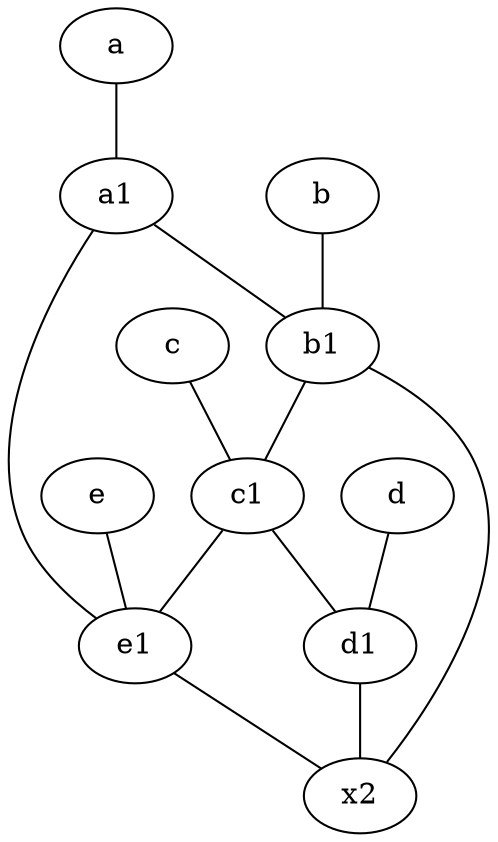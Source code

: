 graph {
	e1 [pos="7,7!"]
	a1 [pos="8,3!"]
	d [pos="2,5!"]
	b1 [pos="9,4!"]
	c1 [pos="4.5,3!"]
	b [pos="10,4!"]
	e [pos="7,9!"]
	c [pos="4.5,2!"]
	a [pos="8,2!"]
	x2
	d1 [pos="3,5!"]
	e1 -- x2
	b1 -- c1
	c1 -- d1
	c1 -- e1
	a1 -- b1
	b1 -- x2
	e -- e1
	b -- b1
	d -- d1
	d1 -- x2
	c -- c1
	a -- a1
	a1 -- e1
}
